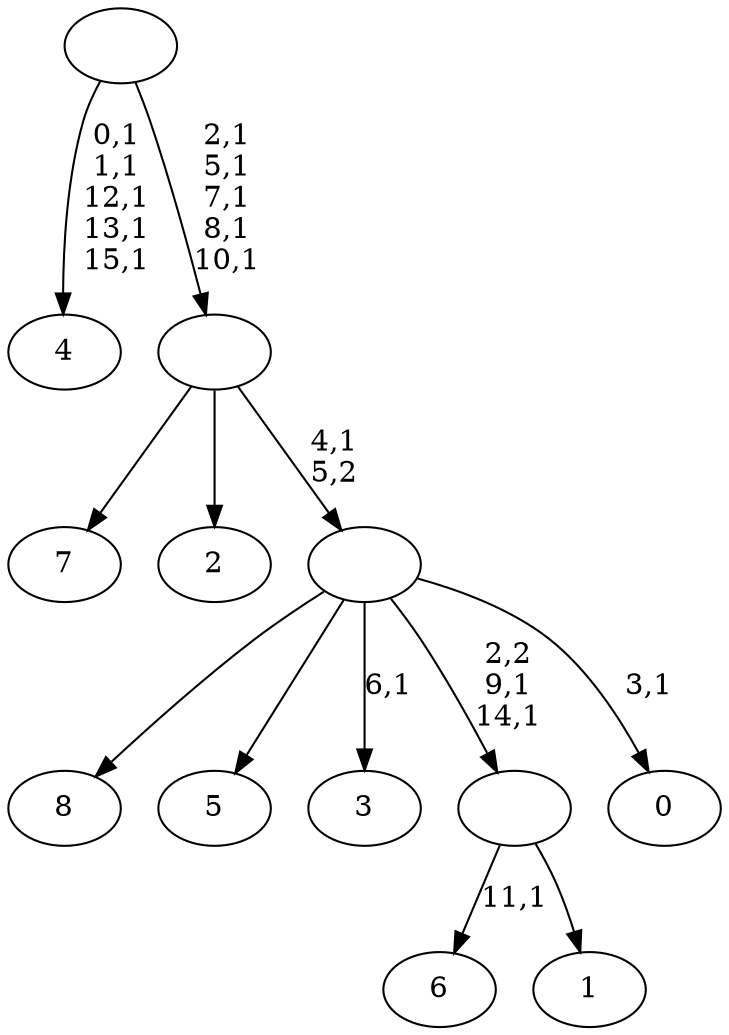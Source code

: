 digraph T {
	25 [label="8"]
	24 [label="7"]
	23 [label="6"]
	21 [label="5"]
	20 [label="4"]
	14 [label="3"]
	12 [label="2"]
	11 [label="1"]
	10 [label=""]
	8 [label="0"]
	6 [label=""]
	5 [label=""]
	0 [label=""]
	10 -> 23 [label="11,1"]
	10 -> 11 [label=""]
	6 -> 8 [label="3,1"]
	6 -> 10 [label="2,2\n9,1\n14,1"]
	6 -> 14 [label="6,1"]
	6 -> 25 [label=""]
	6 -> 21 [label=""]
	5 -> 24 [label=""]
	5 -> 12 [label=""]
	5 -> 6 [label="4,1\n5,2"]
	0 -> 5 [label="2,1\n5,1\n7,1\n8,1\n10,1"]
	0 -> 20 [label="0,1\n1,1\n12,1\n13,1\n15,1"]
}

